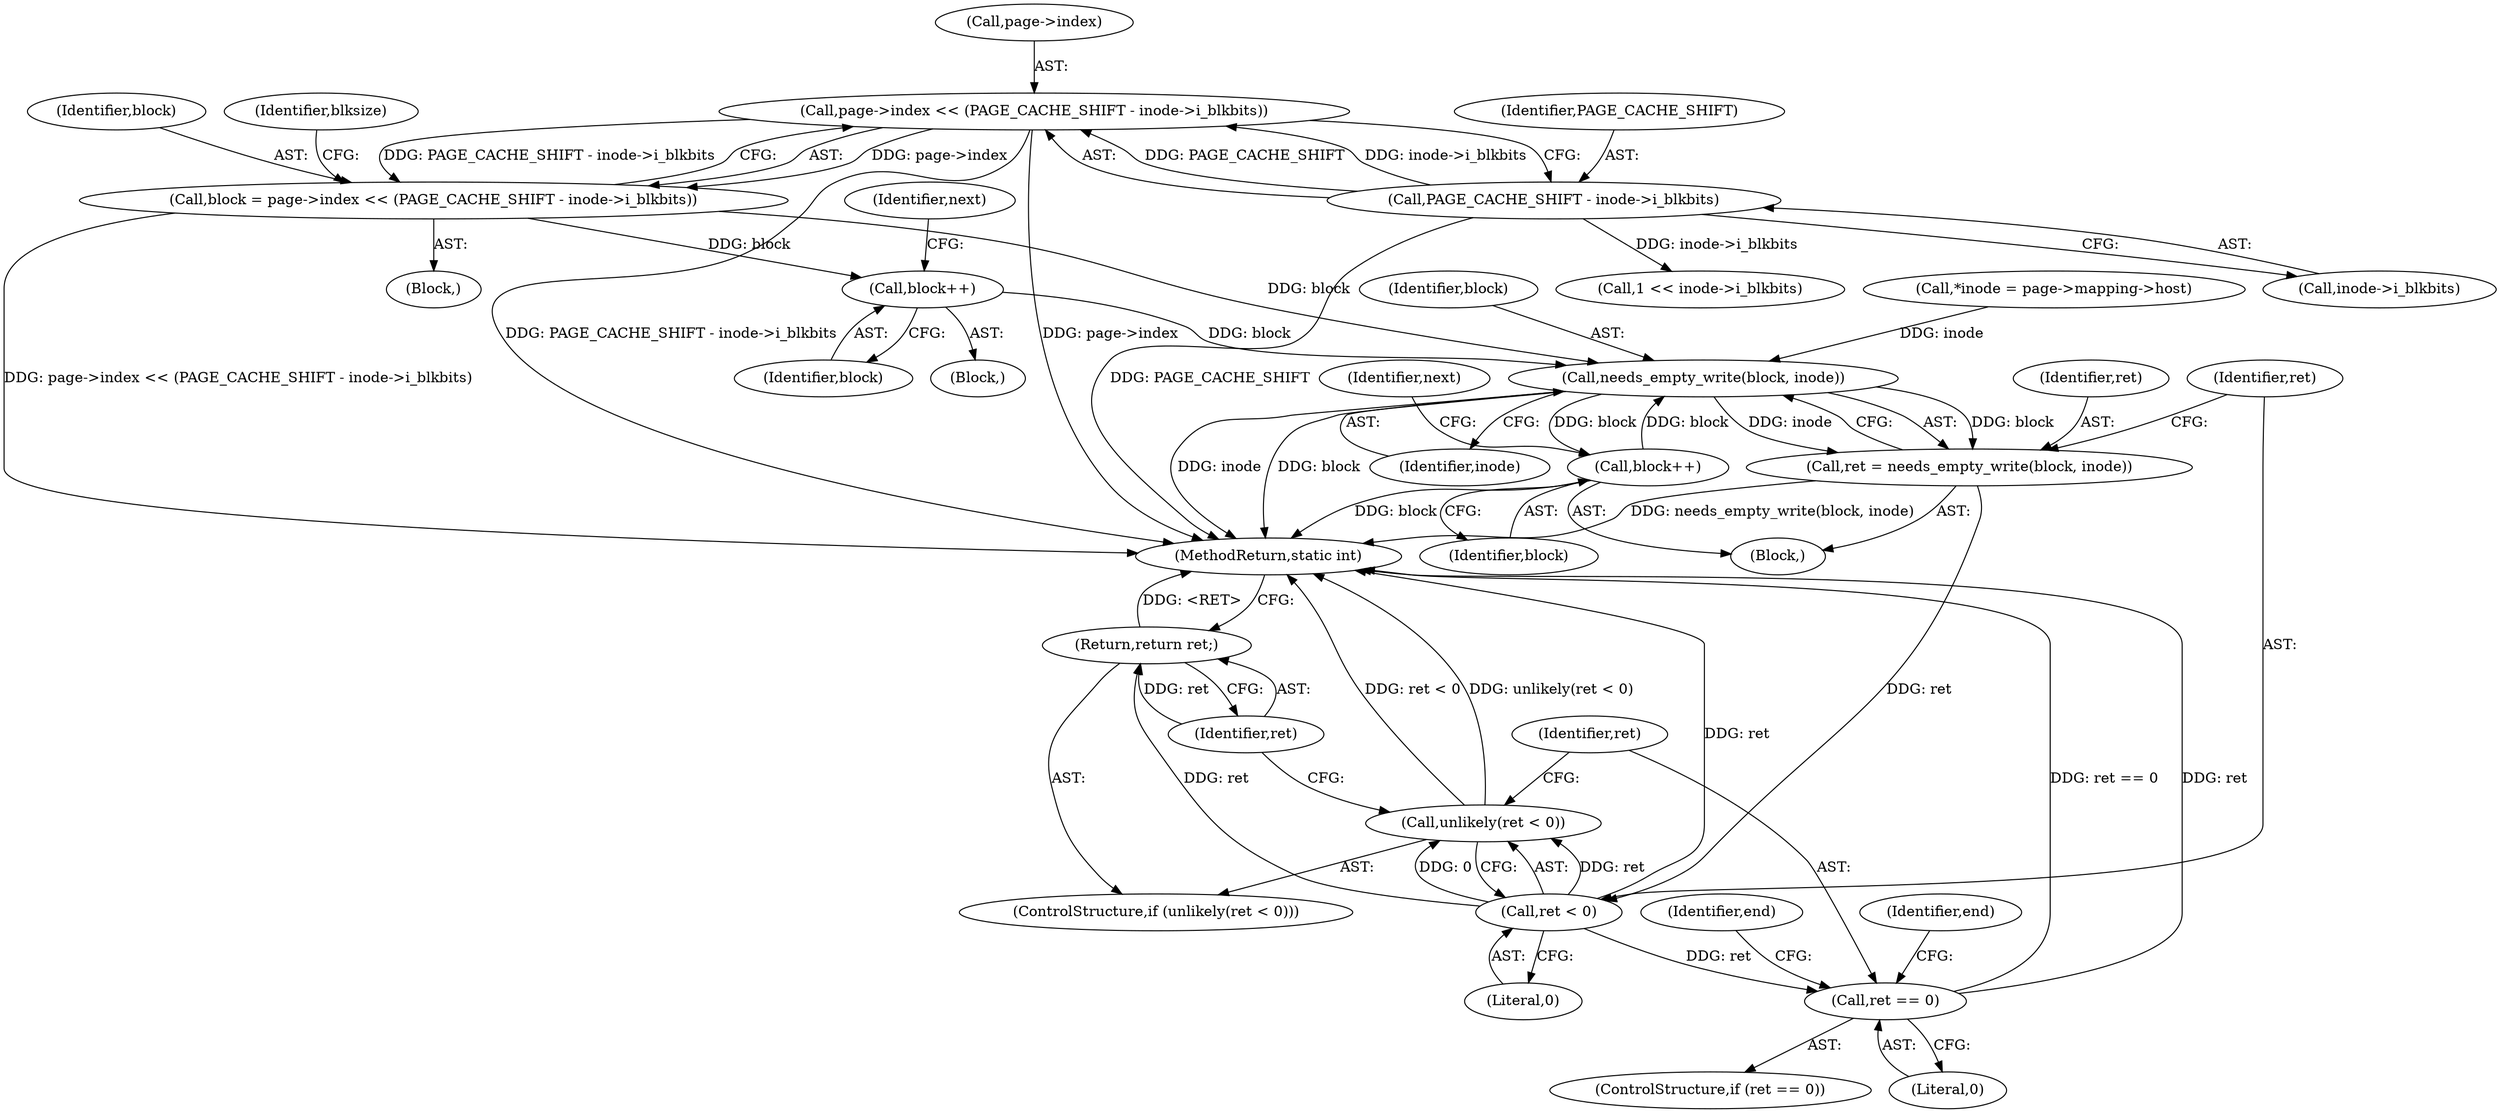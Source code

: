 digraph "1_linux_64dd153c83743af81f20924c6343652d731eeecb_4@pointer" {
"1000121" [label="(Call,page->index << (PAGE_CACHE_SHIFT - inode->i_blkbits))"];
"1000125" [label="(Call,PAGE_CACHE_SHIFT - inode->i_blkbits)"];
"1000119" [label="(Call,block = page->index << (PAGE_CACHE_SHIFT - inode->i_blkbits))"];
"1000151" [label="(Call,block++)"];
"1000163" [label="(Call,needs_empty_write(block, inode))"];
"1000161" [label="(Call,ret = needs_empty_write(block, inode))"];
"1000168" [label="(Call,ret < 0)"];
"1000167" [label="(Call,unlikely(ret < 0))"];
"1000171" [label="(Return,return ret;)"];
"1000174" [label="(Call,ret == 0)"];
"1000217" [label="(Call,block++)"];
"1000133" [label="(Call,1 << inode->i_blkbits)"];
"1000173" [label="(ControlStructure,if (ret == 0))"];
"1000161" [label="(Call,ret = needs_empty_write(block, inode))"];
"1000220" [label="(Identifier,next)"];
"1000168" [label="(Call,ret < 0)"];
"1000218" [label="(Identifier,block)"];
"1000125" [label="(Call,PAGE_CACHE_SHIFT - inode->i_blkbits)"];
"1000253" [label="(MethodReturn,static int)"];
"1000152" [label="(Identifier,block)"];
"1000166" [label="(ControlStructure,if (unlikely(ret < 0)))"];
"1000119" [label="(Call,block = page->index << (PAGE_CACHE_SHIFT - inode->i_blkbits))"];
"1000164" [label="(Identifier,block)"];
"1000174" [label="(Call,ret == 0)"];
"1000120" [label="(Identifier,block)"];
"1000105" [label="(Block,)"];
"1000162" [label="(Identifier,ret)"];
"1000145" [label="(Identifier,next)"];
"1000217" [label="(Call,block++)"];
"1000171" [label="(Return,return ret;)"];
"1000157" [label="(Block,)"];
"1000127" [label="(Call,inode->i_blkbits)"];
"1000126" [label="(Identifier,PAGE_CACHE_SHIFT)"];
"1000176" [label="(Literal,0)"];
"1000107" [label="(Call,*inode = page->mapping->host)"];
"1000170" [label="(Literal,0)"];
"1000121" [label="(Call,page->index << (PAGE_CACHE_SHIFT - inode->i_blkbits))"];
"1000215" [label="(Identifier,end)"];
"1000175" [label="(Identifier,ret)"];
"1000163" [label="(Call,needs_empty_write(block, inode))"];
"1000132" [label="(Identifier,blksize)"];
"1000122" [label="(Call,page->index)"];
"1000172" [label="(Identifier,ret)"];
"1000147" [label="(Block,)"];
"1000179" [label="(Identifier,end)"];
"1000167" [label="(Call,unlikely(ret < 0))"];
"1000151" [label="(Call,block++)"];
"1000169" [label="(Identifier,ret)"];
"1000165" [label="(Identifier,inode)"];
"1000121" -> "1000119"  [label="AST: "];
"1000121" -> "1000125"  [label="CFG: "];
"1000122" -> "1000121"  [label="AST: "];
"1000125" -> "1000121"  [label="AST: "];
"1000119" -> "1000121"  [label="CFG: "];
"1000121" -> "1000253"  [label="DDG: PAGE_CACHE_SHIFT - inode->i_blkbits"];
"1000121" -> "1000253"  [label="DDG: page->index"];
"1000121" -> "1000119"  [label="DDG: page->index"];
"1000121" -> "1000119"  [label="DDG: PAGE_CACHE_SHIFT - inode->i_blkbits"];
"1000125" -> "1000121"  [label="DDG: PAGE_CACHE_SHIFT"];
"1000125" -> "1000121"  [label="DDG: inode->i_blkbits"];
"1000125" -> "1000127"  [label="CFG: "];
"1000126" -> "1000125"  [label="AST: "];
"1000127" -> "1000125"  [label="AST: "];
"1000125" -> "1000253"  [label="DDG: PAGE_CACHE_SHIFT"];
"1000125" -> "1000133"  [label="DDG: inode->i_blkbits"];
"1000119" -> "1000105"  [label="AST: "];
"1000120" -> "1000119"  [label="AST: "];
"1000132" -> "1000119"  [label="CFG: "];
"1000119" -> "1000253"  [label="DDG: page->index << (PAGE_CACHE_SHIFT - inode->i_blkbits)"];
"1000119" -> "1000151"  [label="DDG: block"];
"1000119" -> "1000163"  [label="DDG: block"];
"1000151" -> "1000147"  [label="AST: "];
"1000151" -> "1000152"  [label="CFG: "];
"1000152" -> "1000151"  [label="AST: "];
"1000145" -> "1000151"  [label="CFG: "];
"1000151" -> "1000163"  [label="DDG: block"];
"1000163" -> "1000161"  [label="AST: "];
"1000163" -> "1000165"  [label="CFG: "];
"1000164" -> "1000163"  [label="AST: "];
"1000165" -> "1000163"  [label="AST: "];
"1000161" -> "1000163"  [label="CFG: "];
"1000163" -> "1000253"  [label="DDG: block"];
"1000163" -> "1000253"  [label="DDG: inode"];
"1000163" -> "1000161"  [label="DDG: block"];
"1000163" -> "1000161"  [label="DDG: inode"];
"1000217" -> "1000163"  [label="DDG: block"];
"1000107" -> "1000163"  [label="DDG: inode"];
"1000163" -> "1000217"  [label="DDG: block"];
"1000161" -> "1000157"  [label="AST: "];
"1000162" -> "1000161"  [label="AST: "];
"1000169" -> "1000161"  [label="CFG: "];
"1000161" -> "1000253"  [label="DDG: needs_empty_write(block, inode)"];
"1000161" -> "1000168"  [label="DDG: ret"];
"1000168" -> "1000167"  [label="AST: "];
"1000168" -> "1000170"  [label="CFG: "];
"1000169" -> "1000168"  [label="AST: "];
"1000170" -> "1000168"  [label="AST: "];
"1000167" -> "1000168"  [label="CFG: "];
"1000168" -> "1000253"  [label="DDG: ret"];
"1000168" -> "1000167"  [label="DDG: ret"];
"1000168" -> "1000167"  [label="DDG: 0"];
"1000168" -> "1000171"  [label="DDG: ret"];
"1000168" -> "1000174"  [label="DDG: ret"];
"1000167" -> "1000166"  [label="AST: "];
"1000172" -> "1000167"  [label="CFG: "];
"1000175" -> "1000167"  [label="CFG: "];
"1000167" -> "1000253"  [label="DDG: ret < 0"];
"1000167" -> "1000253"  [label="DDG: unlikely(ret < 0)"];
"1000171" -> "1000166"  [label="AST: "];
"1000171" -> "1000172"  [label="CFG: "];
"1000172" -> "1000171"  [label="AST: "];
"1000253" -> "1000171"  [label="CFG: "];
"1000171" -> "1000253"  [label="DDG: <RET>"];
"1000172" -> "1000171"  [label="DDG: ret"];
"1000174" -> "1000173"  [label="AST: "];
"1000174" -> "1000176"  [label="CFG: "];
"1000175" -> "1000174"  [label="AST: "];
"1000176" -> "1000174"  [label="AST: "];
"1000179" -> "1000174"  [label="CFG: "];
"1000215" -> "1000174"  [label="CFG: "];
"1000174" -> "1000253"  [label="DDG: ret == 0"];
"1000174" -> "1000253"  [label="DDG: ret"];
"1000217" -> "1000157"  [label="AST: "];
"1000217" -> "1000218"  [label="CFG: "];
"1000218" -> "1000217"  [label="AST: "];
"1000220" -> "1000217"  [label="CFG: "];
"1000217" -> "1000253"  [label="DDG: block"];
}
